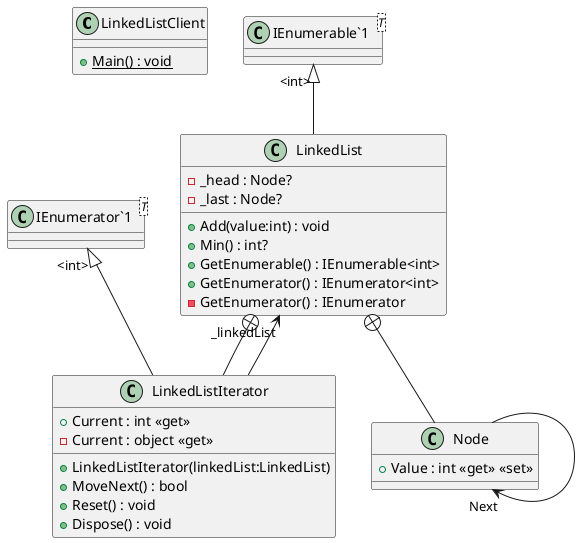 @startuml
class LinkedListClient {
    + {static} Main() : void
}
class LinkedList {
    - _head : Node?
    - _last : Node?
    + Add(value:int) : void
    + Min() : int?
    + GetEnumerable() : IEnumerable<int>
    + GetEnumerator() : IEnumerator<int>
    - GetEnumerator() : IEnumerator
}
class "IEnumerable`1"<T> {
}
class Node {
    + Value : int <<get>> <<set>>
}
class LinkedListIterator {
    + LinkedListIterator(linkedList:LinkedList)
    + MoveNext() : bool
    + Reset() : void
    + Current : int <<get>>
    - Current : object <<get>>
    + Dispose() : void
}
class "IEnumerator`1"<T> {
}
"IEnumerable`1" "<int>" <|-- LinkedList
LinkedList +-- Node
Node --> "Next" Node
LinkedList +-- LinkedListIterator
"IEnumerator`1" "<int>" <|-- LinkedListIterator
LinkedListIterator --> "_linkedList" LinkedList
@enduml
